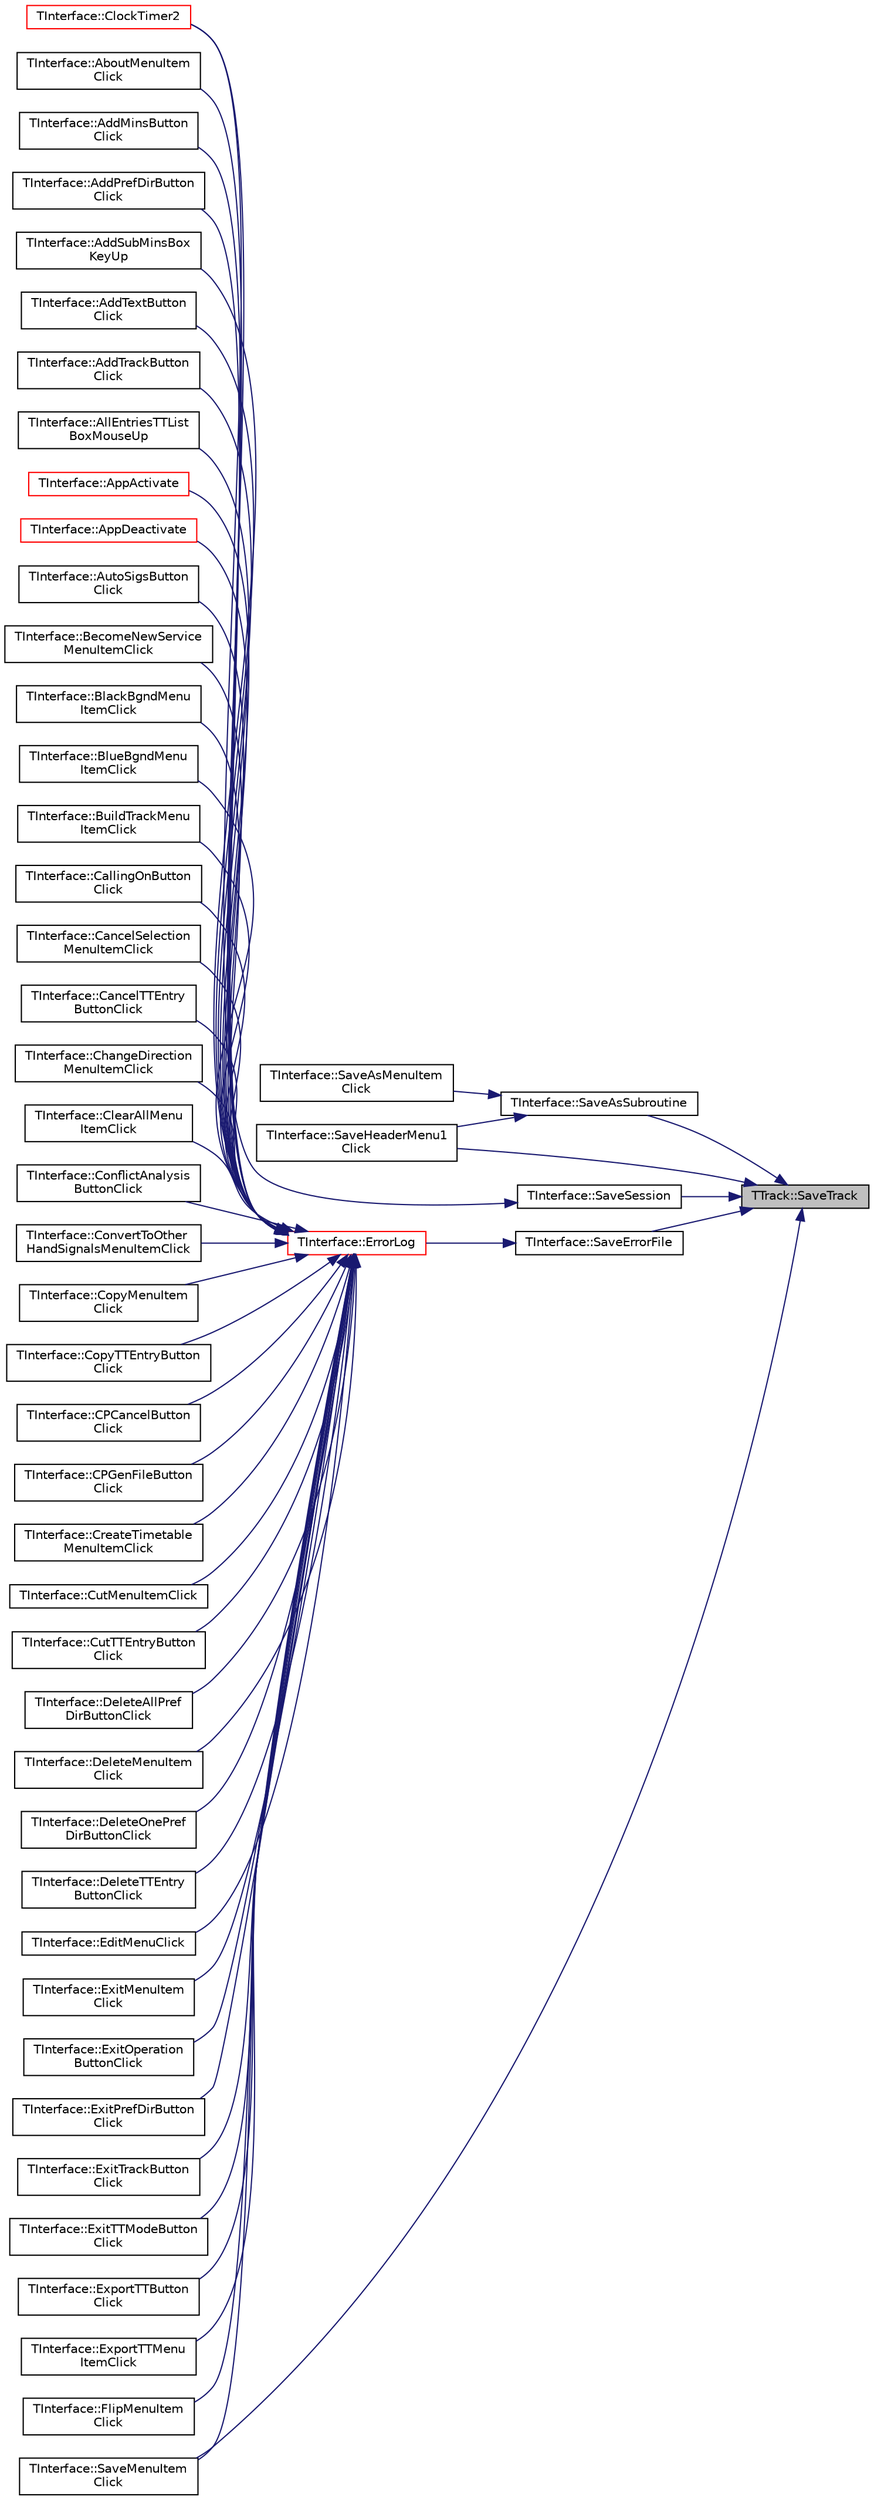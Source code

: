 digraph "TTrack::SaveTrack"
{
 // INTERACTIVE_SVG=YES
 // LATEX_PDF_SIZE
  edge [fontname="Helvetica",fontsize="10",labelfontname="Helvetica",labelfontsize="10"];
  node [fontname="Helvetica",fontsize="10",shape=record];
  rankdir="RL";
  Node1 [label="TTrack::SaveTrack",height=0.2,width=0.4,color="black", fillcolor="grey75", style="filled", fontcolor="black",tooltip="Save all active and inactive track elements to VecFile."];
  Node1 -> Node2 [dir="back",color="midnightblue",fontsize="10",style="solid",fontname="Helvetica"];
  Node2 [label="TInterface::SaveAsSubroutine",height=0.2,width=0.4,color="black", fillcolor="white", style="filled",URL="$class_t_interface.html#a1b3189e6a50555f5952652d12b978e57",tooltip="Used to save a railway when not already saved - e.g. when not already named or when the 'Save as' men..."];
  Node2 -> Node3 [dir="back",color="midnightblue",fontsize="10",style="solid",fontname="Helvetica"];
  Node3 [label="TInterface::SaveAsMenuItem\lClick",height=0.2,width=0.4,color="black", fillcolor="white", style="filled",URL="$class_t_interface.html#a0be281457630fce07fc19cdbbfde79b1",tooltip=" "];
  Node2 -> Node4 [dir="back",color="midnightblue",fontsize="10",style="solid",fontname="Helvetica"];
  Node4 [label="TInterface::SaveHeaderMenu1\lClick",height=0.2,width=0.4,color="black", fillcolor="white", style="filled",URL="$class_t_interface.html#a4f373f26e99a3dc0bc7effc71ca25dc0",tooltip=" "];
  Node1 -> Node5 [dir="back",color="midnightblue",fontsize="10",style="solid",fontname="Helvetica"];
  Node5 [label="TInterface::SaveErrorFile",height=0.2,width=0.4,color="black", fillcolor="white", style="filled",URL="$class_t_interface.html#a0109f801142d4fa3becae22e23b84163",tooltip="Save the error log after an error has been thrown - no need for a caller."];
  Node5 -> Node6 [dir="back",color="midnightblue",fontsize="10",style="solid",fontname="Helvetica"];
  Node6 [label="TInterface::ErrorLog",height=0.2,width=0.4,color="red", fillcolor="white", style="filled",URL="$class_t_interface.html#a4f3a25665e2266441217849f947a1adf",tooltip="The error logging routine, called when an error is detected."];
  Node6 -> Node7 [dir="back",color="midnightblue",fontsize="10",style="solid",fontname="Helvetica"];
  Node7 [label="TInterface::AboutMenuItem\lClick",height=0.2,width=0.4,color="black", fillcolor="white", style="filled",URL="$class_t_interface.html#a7ccec66d1d0a81f124397af39f43da32",tooltip=" "];
  Node6 -> Node8 [dir="back",color="midnightblue",fontsize="10",style="solid",fontname="Helvetica"];
  Node8 [label="TInterface::AddMinsButton\lClick",height=0.2,width=0.4,color="black", fillcolor="white", style="filled",URL="$class_t_interface.html#a30904d608111ce6452a9861d86b64267",tooltip=" "];
  Node6 -> Node9 [dir="back",color="midnightblue",fontsize="10",style="solid",fontname="Helvetica"];
  Node9 [label="TInterface::AddPrefDirButton\lClick",height=0.2,width=0.4,color="black", fillcolor="white", style="filled",URL="$class_t_interface.html#a1b1a4260e251c9bd5f48fd6c3432e7a5",tooltip=" "];
  Node6 -> Node10 [dir="back",color="midnightblue",fontsize="10",style="solid",fontname="Helvetica"];
  Node10 [label="TInterface::AddSubMinsBox\lKeyUp",height=0.2,width=0.4,color="black", fillcolor="white", style="filled",URL="$class_t_interface.html#a0abab134f4994b02507e1e2d3f31cd77",tooltip=" "];
  Node6 -> Node11 [dir="back",color="midnightblue",fontsize="10",style="solid",fontname="Helvetica"];
  Node11 [label="TInterface::AddTextButton\lClick",height=0.2,width=0.4,color="black", fillcolor="white", style="filled",URL="$class_t_interface.html#aa20c05bf2d6c23035a10a89796334d0f",tooltip=" "];
  Node6 -> Node12 [dir="back",color="midnightblue",fontsize="10",style="solid",fontname="Helvetica"];
  Node12 [label="TInterface::AddTrackButton\lClick",height=0.2,width=0.4,color="black", fillcolor="white", style="filled",URL="$class_t_interface.html#a10494e62a7bb4e7114ab4d98e18499f1",tooltip=" "];
  Node6 -> Node13 [dir="back",color="midnightblue",fontsize="10",style="solid",fontname="Helvetica"];
  Node13 [label="TInterface::AllEntriesTTList\lBoxMouseUp",height=0.2,width=0.4,color="black", fillcolor="white", style="filled",URL="$class_t_interface.html#a189a4b05f27d6b5ec8b9a90ec1a9cc50",tooltip=" "];
  Node6 -> Node14 [dir="back",color="midnightblue",fontsize="10",style="solid",fontname="Helvetica"];
  Node14 [label="TInterface::AppActivate",height=0.2,width=0.4,color="red", fillcolor="white", style="filled",URL="$class_t_interface.html#af99ae89b6c7a2d37bf49cf0b5fcc3f1f",tooltip=" "];
  Node6 -> Node16 [dir="back",color="midnightblue",fontsize="10",style="solid",fontname="Helvetica"];
  Node16 [label="TInterface::AppDeactivate",height=0.2,width=0.4,color="red", fillcolor="white", style="filled",URL="$class_t_interface.html#a75f68c918750c0e007ea7a85d718e2ab",tooltip=" "];
  Node6 -> Node17 [dir="back",color="midnightblue",fontsize="10",style="solid",fontname="Helvetica"];
  Node17 [label="TInterface::AutoSigsButton\lClick",height=0.2,width=0.4,color="black", fillcolor="white", style="filled",URL="$class_t_interface.html#a36ad38f4b485bba874129aeb3a20d926",tooltip=" "];
  Node6 -> Node18 [dir="back",color="midnightblue",fontsize="10",style="solid",fontname="Helvetica"];
  Node18 [label="TInterface::BecomeNewService\lMenuItemClick",height=0.2,width=0.4,color="black", fillcolor="white", style="filled",URL="$class_t_interface.html#a0e9af41ff305fe2813385fce38b73206",tooltip=" "];
  Node6 -> Node19 [dir="back",color="midnightblue",fontsize="10",style="solid",fontname="Helvetica"];
  Node19 [label="TInterface::BlackBgndMenu\lItemClick",height=0.2,width=0.4,color="black", fillcolor="white", style="filled",URL="$class_t_interface.html#a237c151513ca8adca6cd1006cc2fc66f",tooltip=" "];
  Node6 -> Node20 [dir="back",color="midnightblue",fontsize="10",style="solid",fontname="Helvetica"];
  Node20 [label="TInterface::BlueBgndMenu\lItemClick",height=0.2,width=0.4,color="black", fillcolor="white", style="filled",URL="$class_t_interface.html#a24d79aa4745e495daa07bb5ce412e75f",tooltip=" "];
  Node6 -> Node21 [dir="back",color="midnightblue",fontsize="10",style="solid",fontname="Helvetica"];
  Node21 [label="TInterface::BuildTrackMenu\lItemClick",height=0.2,width=0.4,color="black", fillcolor="white", style="filled",URL="$class_t_interface.html#ab1799665ee1e4212186f80ab49acf1e1",tooltip=" "];
  Node6 -> Node22 [dir="back",color="midnightblue",fontsize="10",style="solid",fontname="Helvetica"];
  Node22 [label="TInterface::CallingOnButton\lClick",height=0.2,width=0.4,color="black", fillcolor="white", style="filled",URL="$class_t_interface.html#ae758bf4183bb5aa2a7cd83e06acd89b6",tooltip=" "];
  Node6 -> Node23 [dir="back",color="midnightblue",fontsize="10",style="solid",fontname="Helvetica"];
  Node23 [label="TInterface::CancelSelection\lMenuItemClick",height=0.2,width=0.4,color="black", fillcolor="white", style="filled",URL="$class_t_interface.html#a2fb2cd7dbddb7fa689ea994e9ffc10ff",tooltip=" "];
  Node6 -> Node24 [dir="back",color="midnightblue",fontsize="10",style="solid",fontname="Helvetica"];
  Node24 [label="TInterface::CancelTTEntry\lButtonClick",height=0.2,width=0.4,color="black", fillcolor="white", style="filled",URL="$class_t_interface.html#a6fb1db3295ef42cb1b6f20bc142fa502",tooltip=" "];
  Node6 -> Node25 [dir="back",color="midnightblue",fontsize="10",style="solid",fontname="Helvetica"];
  Node25 [label="TInterface::ChangeDirection\lMenuItemClick",height=0.2,width=0.4,color="black", fillcolor="white", style="filled",URL="$class_t_interface.html#aaaf32c3c815553f7ba70698e0f0071bb",tooltip=" "];
  Node6 -> Node26 [dir="back",color="midnightblue",fontsize="10",style="solid",fontname="Helvetica"];
  Node26 [label="TInterface::ClearAllMenu\lItemClick",height=0.2,width=0.4,color="black", fillcolor="white", style="filled",URL="$class_t_interface.html#a928eba983ac5132e1ae7799f8330451e",tooltip=" "];
  Node6 -> Node27 [dir="back",color="midnightblue",fontsize="10",style="solid",fontname="Helvetica"];
  Node27 [label="TInterface::ClockTimer2",height=0.2,width=0.4,color="red", fillcolor="white", style="filled",URL="$class_t_interface.html#a6139ffb52492eb89e5487a8a3cd647b5",tooltip="The main loop, called every clock tick via MasterClockTimer."];
  Node6 -> Node29 [dir="back",color="midnightblue",fontsize="10",style="solid",fontname="Helvetica"];
  Node29 [label="TInterface::ConflictAnalysis\lButtonClick",height=0.2,width=0.4,color="black", fillcolor="white", style="filled",URL="$class_t_interface.html#a77b4d0c5298ea6b8968af152fd8b7b8b",tooltip=" "];
  Node6 -> Node30 [dir="back",color="midnightblue",fontsize="10",style="solid",fontname="Helvetica"];
  Node30 [label="TInterface::ConvertToOther\lHandSignalsMenuItemClick",height=0.2,width=0.4,color="black", fillcolor="white", style="filled",URL="$class_t_interface.html#a7aca81081a7983f1389c923e95c7afee",tooltip=" "];
  Node6 -> Node31 [dir="back",color="midnightblue",fontsize="10",style="solid",fontname="Helvetica"];
  Node31 [label="TInterface::CopyMenuItem\lClick",height=0.2,width=0.4,color="black", fillcolor="white", style="filled",URL="$class_t_interface.html#a424a7eb780461c1acb396feb21f52062",tooltip=" "];
  Node6 -> Node32 [dir="back",color="midnightblue",fontsize="10",style="solid",fontname="Helvetica"];
  Node32 [label="TInterface::CopyTTEntryButton\lClick",height=0.2,width=0.4,color="black", fillcolor="white", style="filled",URL="$class_t_interface.html#adc0dd871fdd70ff11ada7a0ddd549e8e",tooltip=" "];
  Node6 -> Node33 [dir="back",color="midnightblue",fontsize="10",style="solid",fontname="Helvetica"];
  Node33 [label="TInterface::CPCancelButton\lClick",height=0.2,width=0.4,color="black", fillcolor="white", style="filled",URL="$class_t_interface.html#a117ba58c37a617edeeb033fcdff841e9",tooltip=" "];
  Node6 -> Node34 [dir="back",color="midnightblue",fontsize="10",style="solid",fontname="Helvetica"];
  Node34 [label="TInterface::CPGenFileButton\lClick",height=0.2,width=0.4,color="black", fillcolor="white", style="filled",URL="$class_t_interface.html#a6379037c7970acda71188947cb3ba6b2",tooltip=" "];
  Node6 -> Node35 [dir="back",color="midnightblue",fontsize="10",style="solid",fontname="Helvetica"];
  Node35 [label="TInterface::CreateTimetable\lMenuItemClick",height=0.2,width=0.4,color="black", fillcolor="white", style="filled",URL="$class_t_interface.html#a1c8fab7fa2f1be662f2d7418e95e3a63",tooltip=" "];
  Node6 -> Node36 [dir="back",color="midnightblue",fontsize="10",style="solid",fontname="Helvetica"];
  Node36 [label="TInterface::CutMenuItemClick",height=0.2,width=0.4,color="black", fillcolor="white", style="filled",URL="$class_t_interface.html#ae6e977c9dfdfbde9924ceefd19d7d0d3",tooltip=" "];
  Node6 -> Node37 [dir="back",color="midnightblue",fontsize="10",style="solid",fontname="Helvetica"];
  Node37 [label="TInterface::CutTTEntryButton\lClick",height=0.2,width=0.4,color="black", fillcolor="white", style="filled",URL="$class_t_interface.html#acd41ae8fa5d16248a867472d9c8ae646",tooltip=" "];
  Node6 -> Node38 [dir="back",color="midnightblue",fontsize="10",style="solid",fontname="Helvetica"];
  Node38 [label="TInterface::DeleteAllPref\lDirButtonClick",height=0.2,width=0.4,color="black", fillcolor="white", style="filled",URL="$class_t_interface.html#af9cb95043f5276df55cb6809e104c93a",tooltip=" "];
  Node6 -> Node39 [dir="back",color="midnightblue",fontsize="10",style="solid",fontname="Helvetica"];
  Node39 [label="TInterface::DeleteMenuItem\lClick",height=0.2,width=0.4,color="black", fillcolor="white", style="filled",URL="$class_t_interface.html#aff2c1cd6ed2d45fdcf6392a85a6d9415",tooltip=" "];
  Node6 -> Node40 [dir="back",color="midnightblue",fontsize="10",style="solid",fontname="Helvetica"];
  Node40 [label="TInterface::DeleteOnePref\lDirButtonClick",height=0.2,width=0.4,color="black", fillcolor="white", style="filled",URL="$class_t_interface.html#a3136530959237eaa57486f4f48357855",tooltip=" "];
  Node6 -> Node41 [dir="back",color="midnightblue",fontsize="10",style="solid",fontname="Helvetica"];
  Node41 [label="TInterface::DeleteTTEntry\lButtonClick",height=0.2,width=0.4,color="black", fillcolor="white", style="filled",URL="$class_t_interface.html#abdd4a70649a10a29c9a069d040072808",tooltip=" "];
  Node6 -> Node42 [dir="back",color="midnightblue",fontsize="10",style="solid",fontname="Helvetica"];
  Node42 [label="TInterface::EditMenuClick",height=0.2,width=0.4,color="black", fillcolor="white", style="filled",URL="$class_t_interface.html#ac53c02024590fc44371ed3b7efc3ddde",tooltip=" "];
  Node6 -> Node43 [dir="back",color="midnightblue",fontsize="10",style="solid",fontname="Helvetica"];
  Node43 [label="TInterface::ExitMenuItem\lClick",height=0.2,width=0.4,color="black", fillcolor="white", style="filled",URL="$class_t_interface.html#a9cfdb7521877f2c7ab124d0e4f47a0f6",tooltip=" "];
  Node6 -> Node44 [dir="back",color="midnightblue",fontsize="10",style="solid",fontname="Helvetica"];
  Node44 [label="TInterface::ExitOperation\lButtonClick",height=0.2,width=0.4,color="black", fillcolor="white", style="filled",URL="$class_t_interface.html#a3e59d6f1f39ffe34a9d6e7bf930acbff",tooltip=" "];
  Node6 -> Node45 [dir="back",color="midnightblue",fontsize="10",style="solid",fontname="Helvetica"];
  Node45 [label="TInterface::ExitPrefDirButton\lClick",height=0.2,width=0.4,color="black", fillcolor="white", style="filled",URL="$class_t_interface.html#ab2a25d27dcbae558b8f9a4ac62937523",tooltip=" "];
  Node6 -> Node46 [dir="back",color="midnightblue",fontsize="10",style="solid",fontname="Helvetica"];
  Node46 [label="TInterface::ExitTrackButton\lClick",height=0.2,width=0.4,color="black", fillcolor="white", style="filled",URL="$class_t_interface.html#ad0fa9f32b059b346e066ab23d62a4bfc",tooltip=" "];
  Node6 -> Node47 [dir="back",color="midnightblue",fontsize="10",style="solid",fontname="Helvetica"];
  Node47 [label="TInterface::ExitTTModeButton\lClick",height=0.2,width=0.4,color="black", fillcolor="white", style="filled",URL="$class_t_interface.html#aa78089df3d8323be6fde98c0ee48424c",tooltip=" "];
  Node6 -> Node48 [dir="back",color="midnightblue",fontsize="10",style="solid",fontname="Helvetica"];
  Node48 [label="TInterface::ExportTTButton\lClick",height=0.2,width=0.4,color="black", fillcolor="white", style="filled",URL="$class_t_interface.html#ab7c52bd31930036c95b9b71c2f1f0426",tooltip=" "];
  Node6 -> Node49 [dir="back",color="midnightblue",fontsize="10",style="solid",fontname="Helvetica"];
  Node49 [label="TInterface::ExportTTMenu\lItemClick",height=0.2,width=0.4,color="black", fillcolor="white", style="filled",URL="$class_t_interface.html#a1bf4807428bf9fa4504be97d28642597",tooltip=" "];
  Node6 -> Node50 [dir="back",color="midnightblue",fontsize="10",style="solid",fontname="Helvetica"];
  Node50 [label="TInterface::FlipMenuItem\lClick",height=0.2,width=0.4,color="black", fillcolor="white", style="filled",URL="$class_t_interface.html#add5fbdbceae6285c2cc440905b270491",tooltip=" "];
  Node6 -> Node126 [dir="back",color="midnightblue",fontsize="10",style="solid",fontname="Helvetica"];
  Node126 [label="TInterface::SaveMenuItem\lClick",height=0.2,width=0.4,color="black", fillcolor="white", style="filled",URL="$class_t_interface.html#a7699c9c408064623d335d3452b60f289",tooltip=" "];
  Node1 -> Node4 [dir="back",color="midnightblue",fontsize="10",style="solid",fontname="Helvetica"];
  Node1 -> Node126 [dir="back",color="midnightblue",fontsize="10",style="solid",fontname="Helvetica"];
  Node1 -> Node192 [dir="back",color="midnightblue",fontsize="10",style="solid",fontname="Helvetica"];
  Node192 [label="TInterface::SaveSession",height=0.2,width=0.4,color="black", fillcolor="white", style="filled",URL="$class_t_interface.html#a3362cfff4fa746fdb4871fe9d6c5ba25",tooltip="Save a session file - see LoadSession for details of additions to the session file."];
  Node192 -> Node27 [dir="back",color="midnightblue",fontsize="10",style="solid",fontname="Helvetica"];
}
